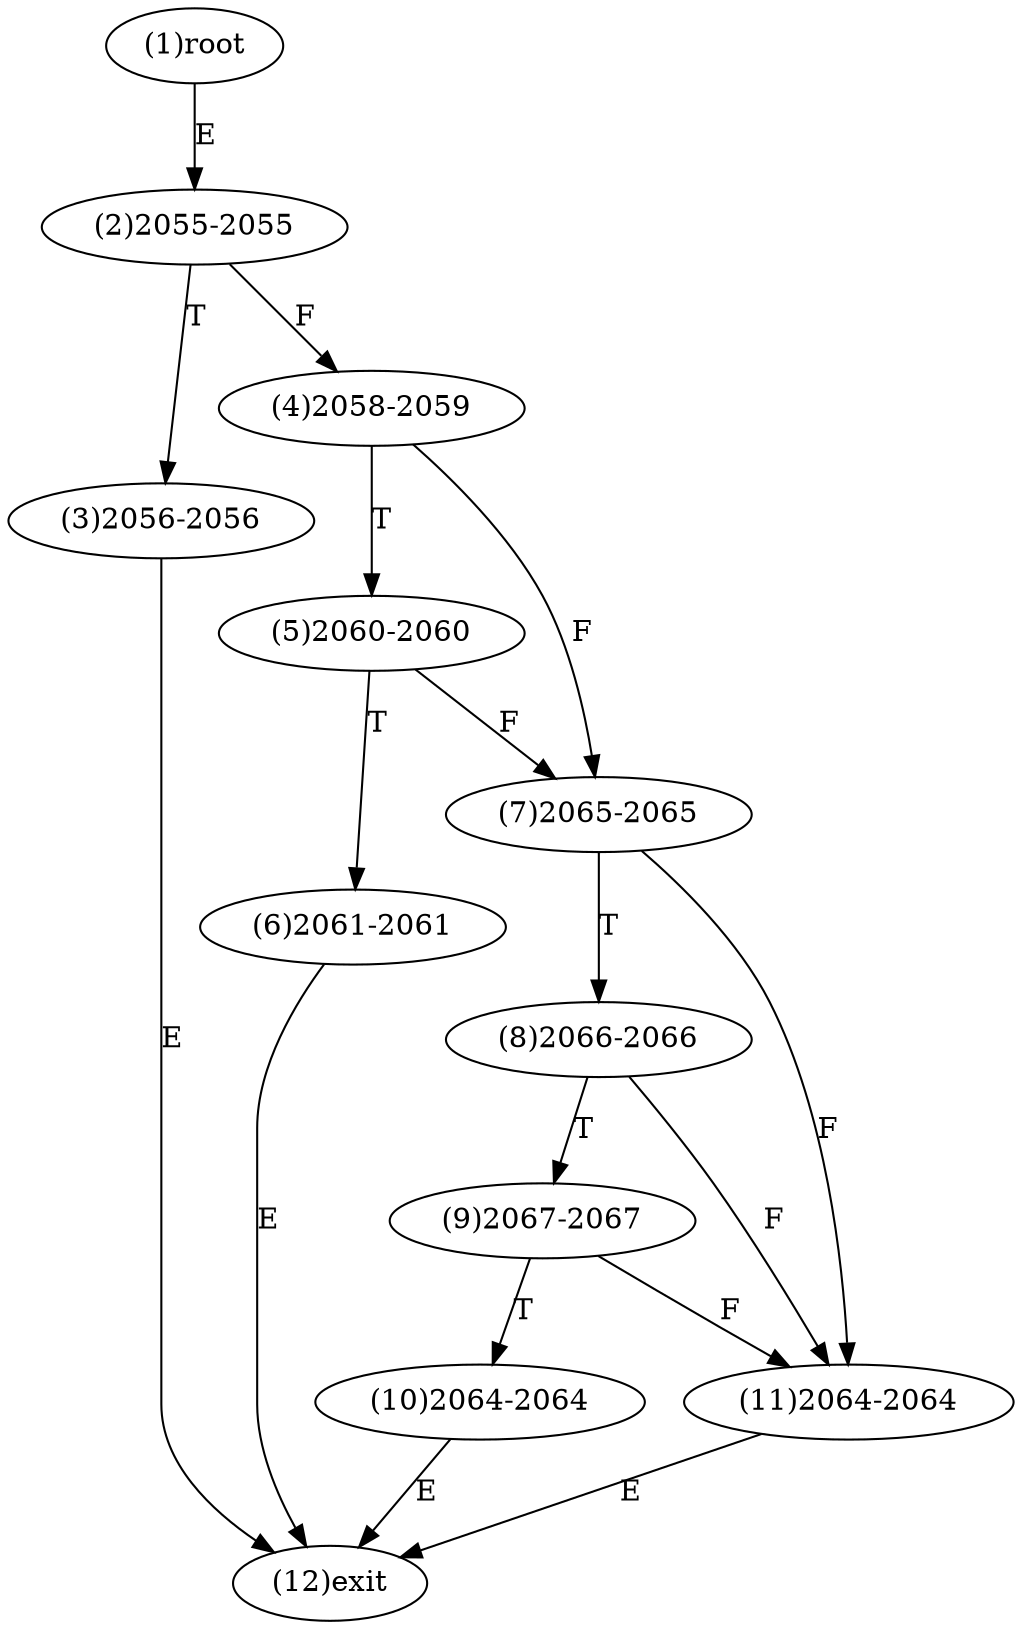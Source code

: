 digraph "" { 
1[ label="(1)root"];
2[ label="(2)2055-2055"];
3[ label="(3)2056-2056"];
4[ label="(4)2058-2059"];
5[ label="(5)2060-2060"];
6[ label="(6)2061-2061"];
7[ label="(7)2065-2065"];
8[ label="(8)2066-2066"];
9[ label="(9)2067-2067"];
10[ label="(10)2064-2064"];
11[ label="(11)2064-2064"];
12[ label="(12)exit"];
1->2[ label="E"];
2->4[ label="F"];
2->3[ label="T"];
3->12[ label="E"];
4->7[ label="F"];
4->5[ label="T"];
5->7[ label="F"];
5->6[ label="T"];
6->12[ label="E"];
7->11[ label="F"];
7->8[ label="T"];
8->11[ label="F"];
8->9[ label="T"];
9->11[ label="F"];
9->10[ label="T"];
10->12[ label="E"];
11->12[ label="E"];
}